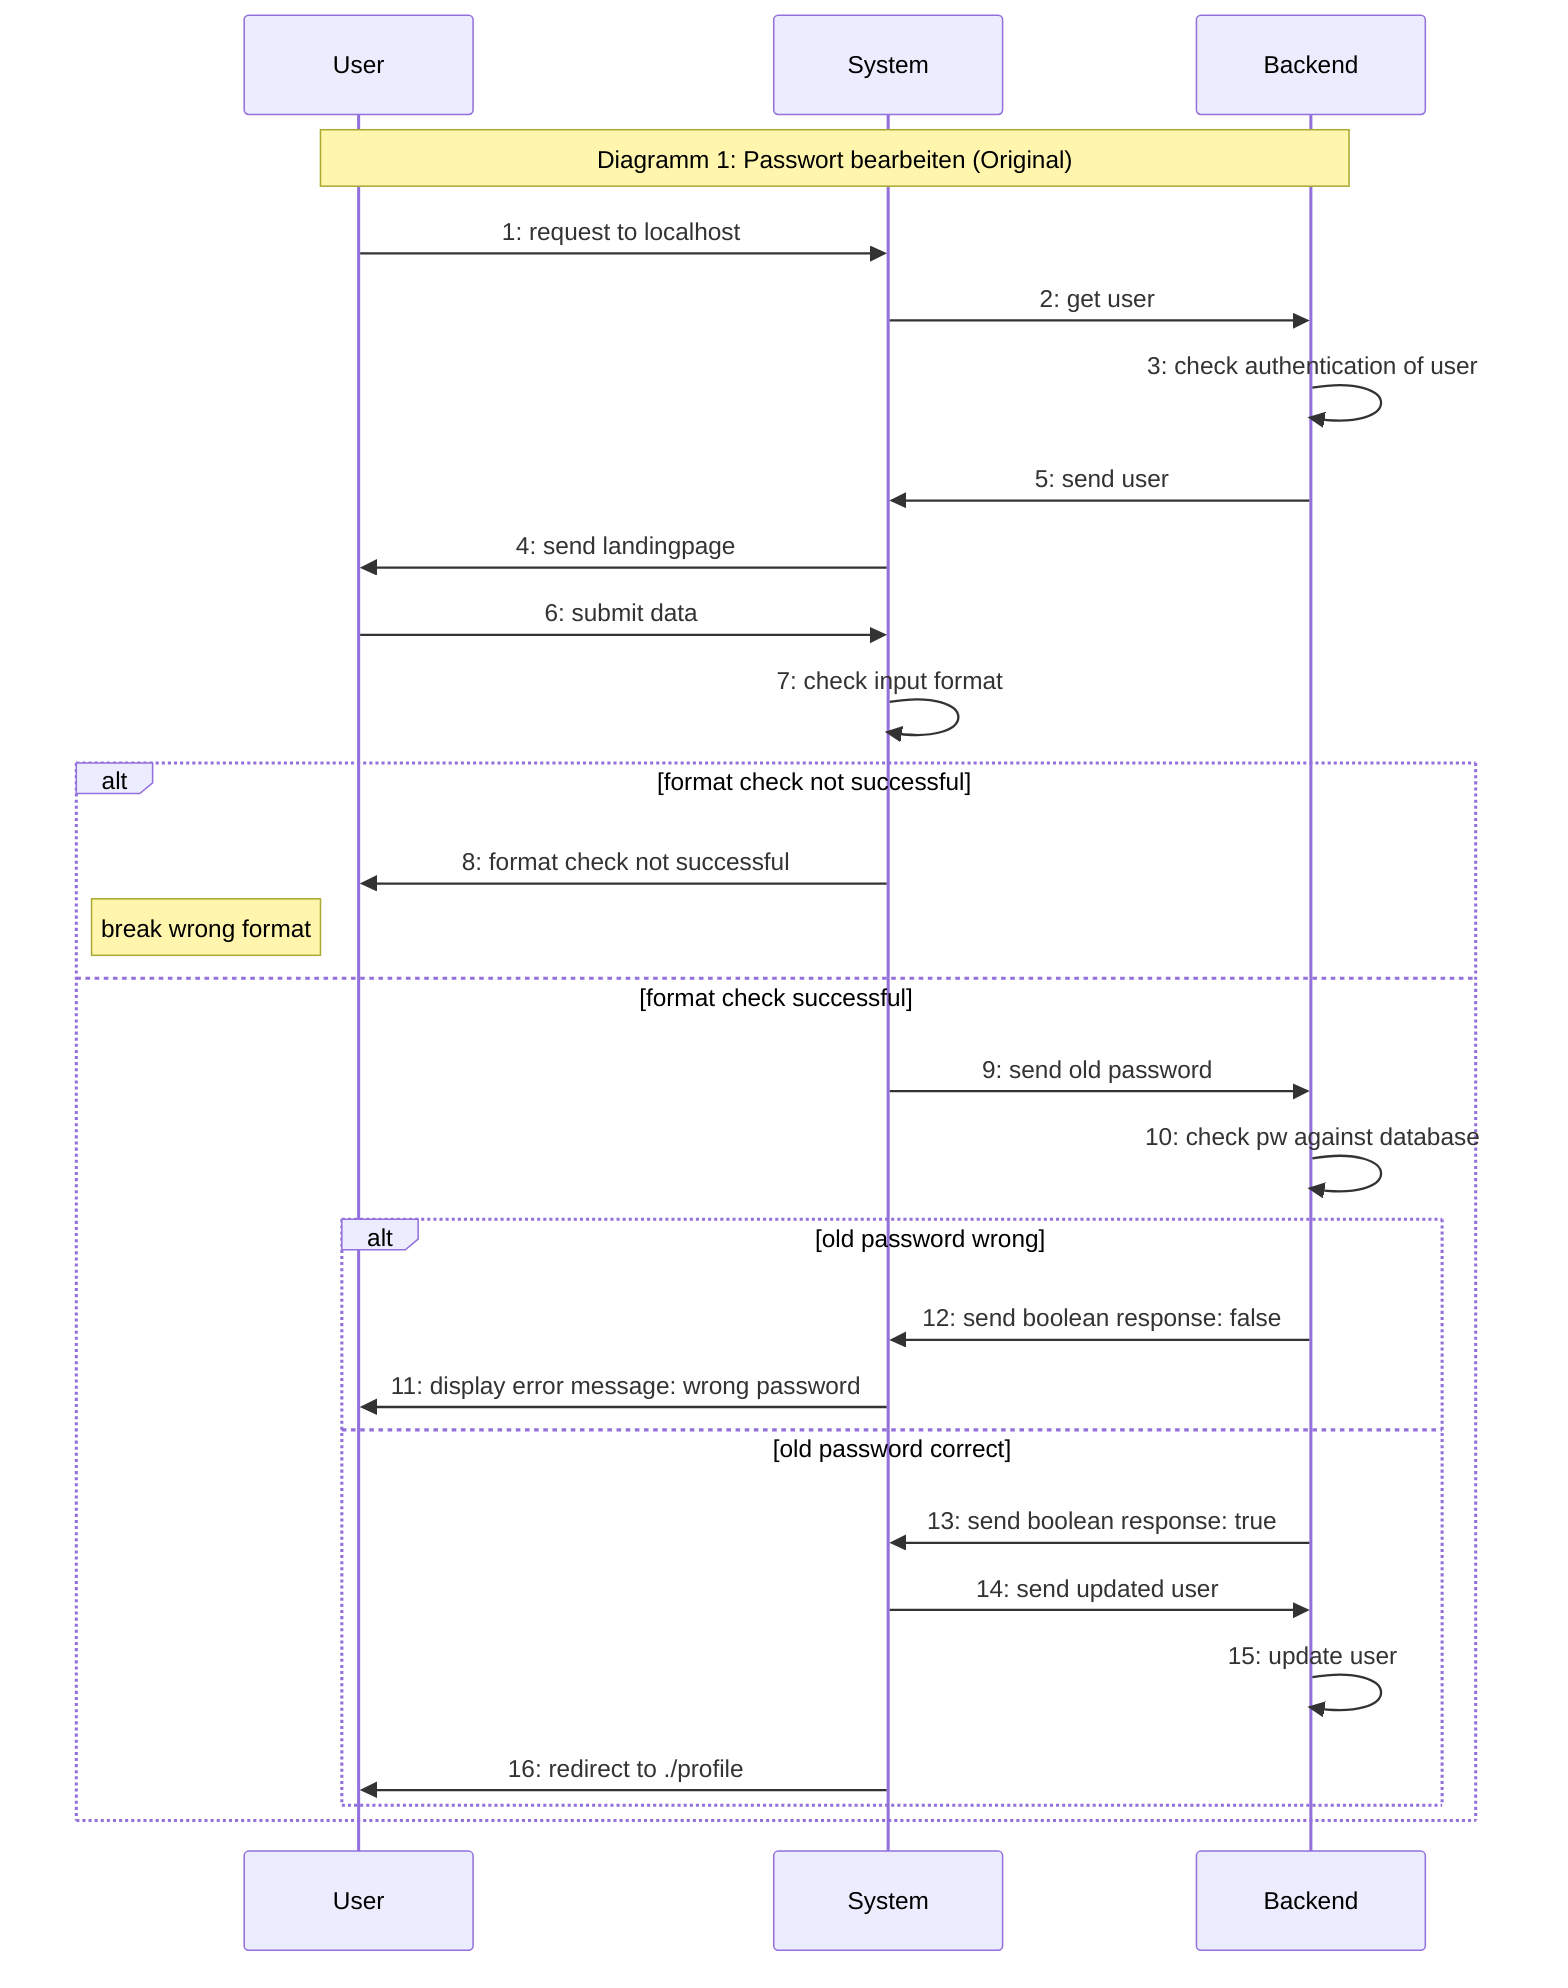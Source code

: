 sequenceDiagram
    participant User
    participant System
    participant Backend

    Note over User, Backend: Diagramm 1: Passwort bearbeiten (Original)
    
    User->>System: 1: request to localhost
    System->>Backend: 2: get user
    Backend->>Backend: 3: check authentication of user
    Backend->>System: 5: send user
    System->>User: 4: send landingpage
    User->>System: 6: submit data
    System->>System: 7: check input format
    
    alt format check not successful
        System->>User: 8: format check not successful
        Note left of User: break wrong format
    else format check successful
        System->>Backend: 9: send old password
        Backend->>Backend: 10: check pw against database
        
        alt old password wrong
            Backend->>System: 12: send boolean response: false
            System->>User: 11: display error message: wrong password
        else old password correct
            Backend->>System: 13: send boolean response: true
            System->>Backend: 14: send updated user
            Backend->>Backend: 15: update user
            System->>User: 16: redirect to ./profile
        
    end
end